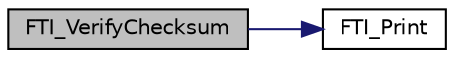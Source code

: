 digraph "FTI_VerifyChecksum"
{
 // LATEX_PDF_SIZE
  edge [fontname="Helvetica",fontsize="10",labelfontname="Helvetica",labelfontsize="10"];
  node [fontname="Helvetica",fontsize="10",shape=record];
  rankdir="LR";
  Node1 [label="FTI_VerifyChecksum",height=0.2,width=0.4,color="black", fillcolor="grey75", style="filled", fontcolor="black",tooltip="It compares checksum of the checkpoint file."];
  Node1 -> Node2 [color="midnightblue",fontsize="10",style="solid"];
  Node2 [label="FTI_Print",height=0.2,width=0.4,color="black", fillcolor="white", style="filled",URL="$api_8c.html#a691a9e560e92286bb5bc1b5cf2f7b199",tooltip="Prints FTI messages."];
}
